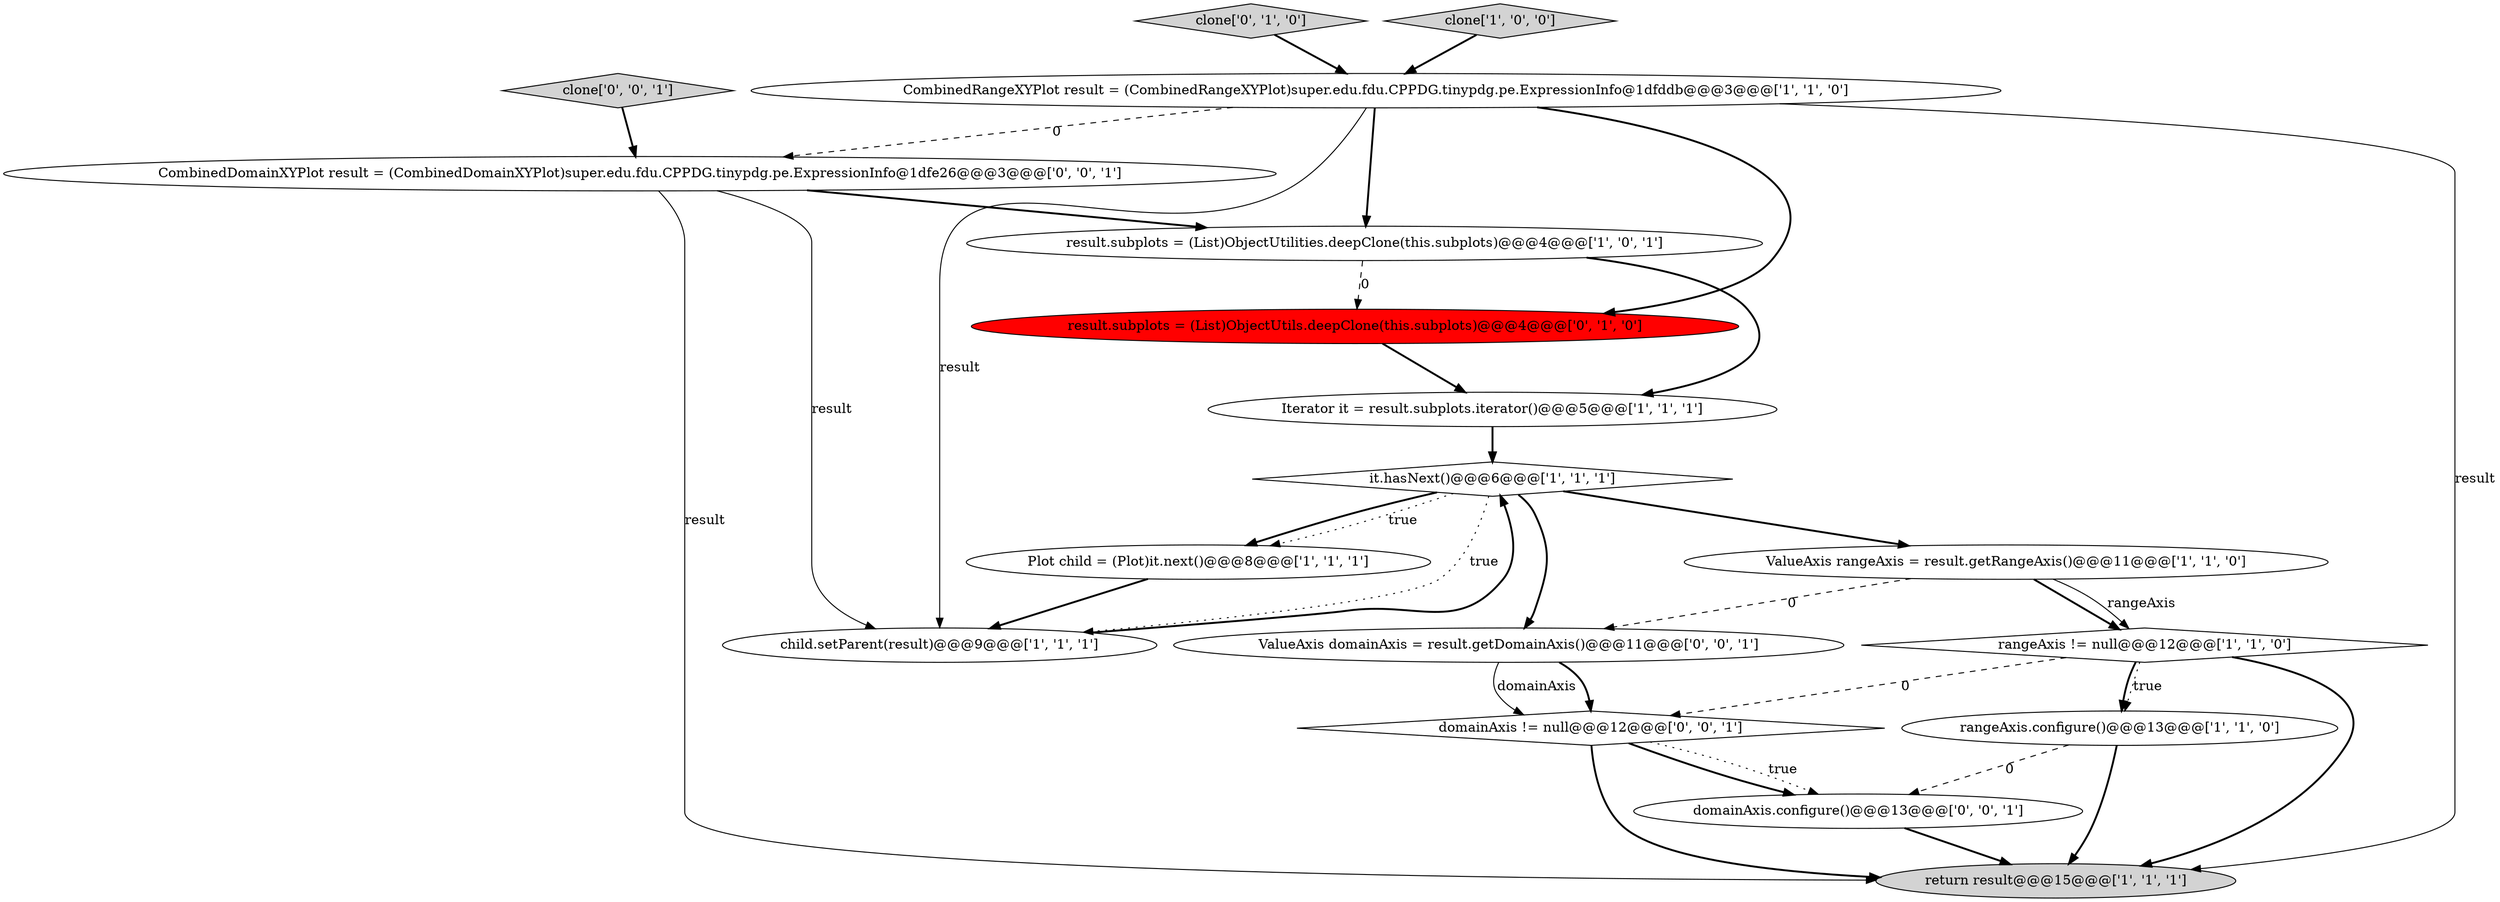 digraph {
7 [style = filled, label = "rangeAxis != null@@@12@@@['1', '1', '0']", fillcolor = white, shape = diamond image = "AAA0AAABBB1BBB"];
14 [style = filled, label = "clone['0', '0', '1']", fillcolor = lightgray, shape = diamond image = "AAA0AAABBB3BBB"];
5 [style = filled, label = "CombinedRangeXYPlot result = (CombinedRangeXYPlot)super.edu.fdu.CPPDG.tinypdg.pe.ExpressionInfo@1dfddb@@@3@@@['1', '1', '0']", fillcolor = white, shape = ellipse image = "AAA0AAABBB1BBB"];
12 [style = filled, label = "clone['0', '1', '0']", fillcolor = lightgray, shape = diamond image = "AAA0AAABBB2BBB"];
13 [style = filled, label = "ValueAxis domainAxis = result.getDomainAxis()@@@11@@@['0', '0', '1']", fillcolor = white, shape = ellipse image = "AAA0AAABBB3BBB"];
15 [style = filled, label = "domainAxis.configure()@@@13@@@['0', '0', '1']", fillcolor = white, shape = ellipse image = "AAA0AAABBB3BBB"];
4 [style = filled, label = "rangeAxis.configure()@@@13@@@['1', '1', '0']", fillcolor = white, shape = ellipse image = "AAA0AAABBB1BBB"];
1 [style = filled, label = "result.subplots = (List)ObjectUtilities.deepClone(this.subplots)@@@4@@@['1', '0', '1']", fillcolor = white, shape = ellipse image = "AAA0AAABBB1BBB"];
8 [style = filled, label = "ValueAxis rangeAxis = result.getRangeAxis()@@@11@@@['1', '1', '0']", fillcolor = white, shape = ellipse image = "AAA0AAABBB1BBB"];
6 [style = filled, label = "Iterator it = result.subplots.iterator()@@@5@@@['1', '1', '1']", fillcolor = white, shape = ellipse image = "AAA0AAABBB1BBB"];
9 [style = filled, label = "Plot child = (Plot)it.next()@@@8@@@['1', '1', '1']", fillcolor = white, shape = ellipse image = "AAA0AAABBB1BBB"];
11 [style = filled, label = "result.subplots = (List)ObjectUtils.deepClone(this.subplots)@@@4@@@['0', '1', '0']", fillcolor = red, shape = ellipse image = "AAA1AAABBB2BBB"];
16 [style = filled, label = "CombinedDomainXYPlot result = (CombinedDomainXYPlot)super.edu.fdu.CPPDG.tinypdg.pe.ExpressionInfo@1dfe26@@@3@@@['0', '0', '1']", fillcolor = white, shape = ellipse image = "AAA0AAABBB3BBB"];
3 [style = filled, label = "child.setParent(result)@@@9@@@['1', '1', '1']", fillcolor = white, shape = ellipse image = "AAA0AAABBB1BBB"];
0 [style = filled, label = "clone['1', '0', '0']", fillcolor = lightgray, shape = diamond image = "AAA0AAABBB1BBB"];
10 [style = filled, label = "return result@@@15@@@['1', '1', '1']", fillcolor = lightgray, shape = ellipse image = "AAA0AAABBB1BBB"];
17 [style = filled, label = "domainAxis != null@@@12@@@['0', '0', '1']", fillcolor = white, shape = diamond image = "AAA0AAABBB3BBB"];
2 [style = filled, label = "it.hasNext()@@@6@@@['1', '1', '1']", fillcolor = white, shape = diamond image = "AAA0AAABBB1BBB"];
2->3 [style = dotted, label="true"];
14->16 [style = bold, label=""];
4->10 [style = bold, label=""];
17->10 [style = bold, label=""];
15->10 [style = bold, label=""];
12->5 [style = bold, label=""];
7->10 [style = bold, label=""];
7->17 [style = dashed, label="0"];
11->6 [style = bold, label=""];
5->10 [style = solid, label="result"];
16->10 [style = solid, label="result"];
2->9 [style = bold, label=""];
7->4 [style = bold, label=""];
8->7 [style = bold, label=""];
8->13 [style = dashed, label="0"];
2->13 [style = bold, label=""];
6->2 [style = bold, label=""];
5->16 [style = dashed, label="0"];
5->1 [style = bold, label=""];
13->17 [style = bold, label=""];
5->3 [style = solid, label="result"];
1->6 [style = bold, label=""];
17->15 [style = dotted, label="true"];
2->9 [style = dotted, label="true"];
3->2 [style = bold, label=""];
16->1 [style = bold, label=""];
1->11 [style = dashed, label="0"];
8->7 [style = solid, label="rangeAxis"];
4->15 [style = dashed, label="0"];
7->4 [style = dotted, label="true"];
17->15 [style = bold, label=""];
9->3 [style = bold, label=""];
5->11 [style = bold, label=""];
13->17 [style = solid, label="domainAxis"];
16->3 [style = solid, label="result"];
2->8 [style = bold, label=""];
0->5 [style = bold, label=""];
}
